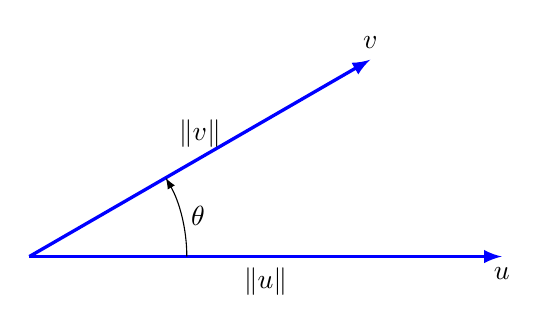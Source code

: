 \begin{tikzpicture}[scale=2]
\draw[->,>=latex,very thick, blue] (0,0)--+(0:3) node[midway, below,black]{$\|u\|$} node[below,black]{$u$};
\draw[->,>=latex,very thick, blue] (0,0)--+(30:2.5) node[midway, above,black]{$\|v\|$} node[above,black]{$v$};
\draw[->, >=latex] (0:1) arc(0:30:1) node[midway,right]  {$\theta$};
\end{tikzpicture}
